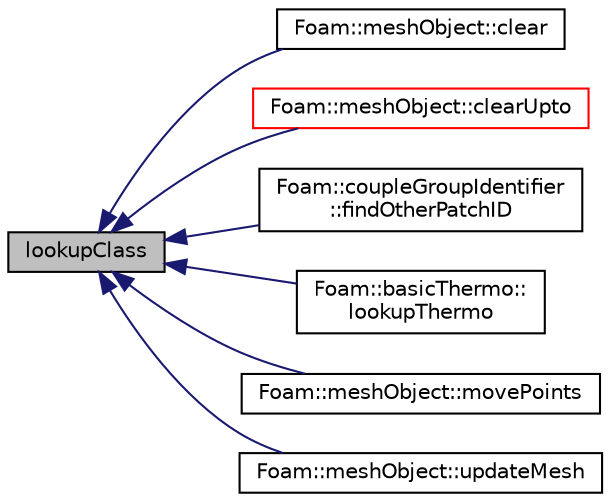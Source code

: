 digraph "lookupClass"
{
  bgcolor="transparent";
  edge [fontname="Helvetica",fontsize="10",labelfontname="Helvetica",labelfontsize="10"];
  node [fontname="Helvetica",fontsize="10",shape=record];
  rankdir="LR";
  Node1 [label="lookupClass",height=0.2,width=0.4,color="black", fillcolor="grey75", style="filled", fontcolor="black"];
  Node1 -> Node2 [dir="back",color="midnightblue",fontsize="10",style="solid",fontname="Helvetica"];
  Node2 [label="Foam::meshObject::clear",height=0.2,width=0.4,color="black",URL="$a01458.html#a680fb9c4fc2cc88395e087ad5804e5a5"];
  Node1 -> Node3 [dir="back",color="midnightblue",fontsize="10",style="solid",fontname="Helvetica"];
  Node3 [label="Foam::meshObject::clearUpto",height=0.2,width=0.4,color="red",URL="$a01458.html#a0dc06f14bf957cd6ad1714a838338857",tooltip="Clear all meshObject derived from FromType up to (but not including) "];
  Node1 -> Node4 [dir="back",color="midnightblue",fontsize="10",style="solid",fontname="Helvetica"];
  Node4 [label="Foam::coupleGroupIdentifier\l::findOtherPatchID",height=0.2,width=0.4,color="black",URL="$a00417.html#a6fdc498df90f9d5a54e8cca4d1cd1b51",tooltip="Find other patch and region. Returns index of patch and sets. "];
  Node1 -> Node5 [dir="back",color="midnightblue",fontsize="10",style="solid",fontname="Helvetica"];
  Node5 [label="Foam::basicThermo::\llookupThermo",height=0.2,width=0.4,color="black",URL="$a00122.html#a1a973e5b42d222c61500a0d68386822d"];
  Node1 -> Node6 [dir="back",color="midnightblue",fontsize="10",style="solid",fontname="Helvetica"];
  Node6 [label="Foam::meshObject::movePoints",height=0.2,width=0.4,color="black",URL="$a01458.html#a1f0776a32a30d50c5b33489cb05f4d11"];
  Node1 -> Node7 [dir="back",color="midnightblue",fontsize="10",style="solid",fontname="Helvetica"];
  Node7 [label="Foam::meshObject::updateMesh",height=0.2,width=0.4,color="black",URL="$a01458.html#a35d9e31943796db6cf19e39e089af8c2"];
}
